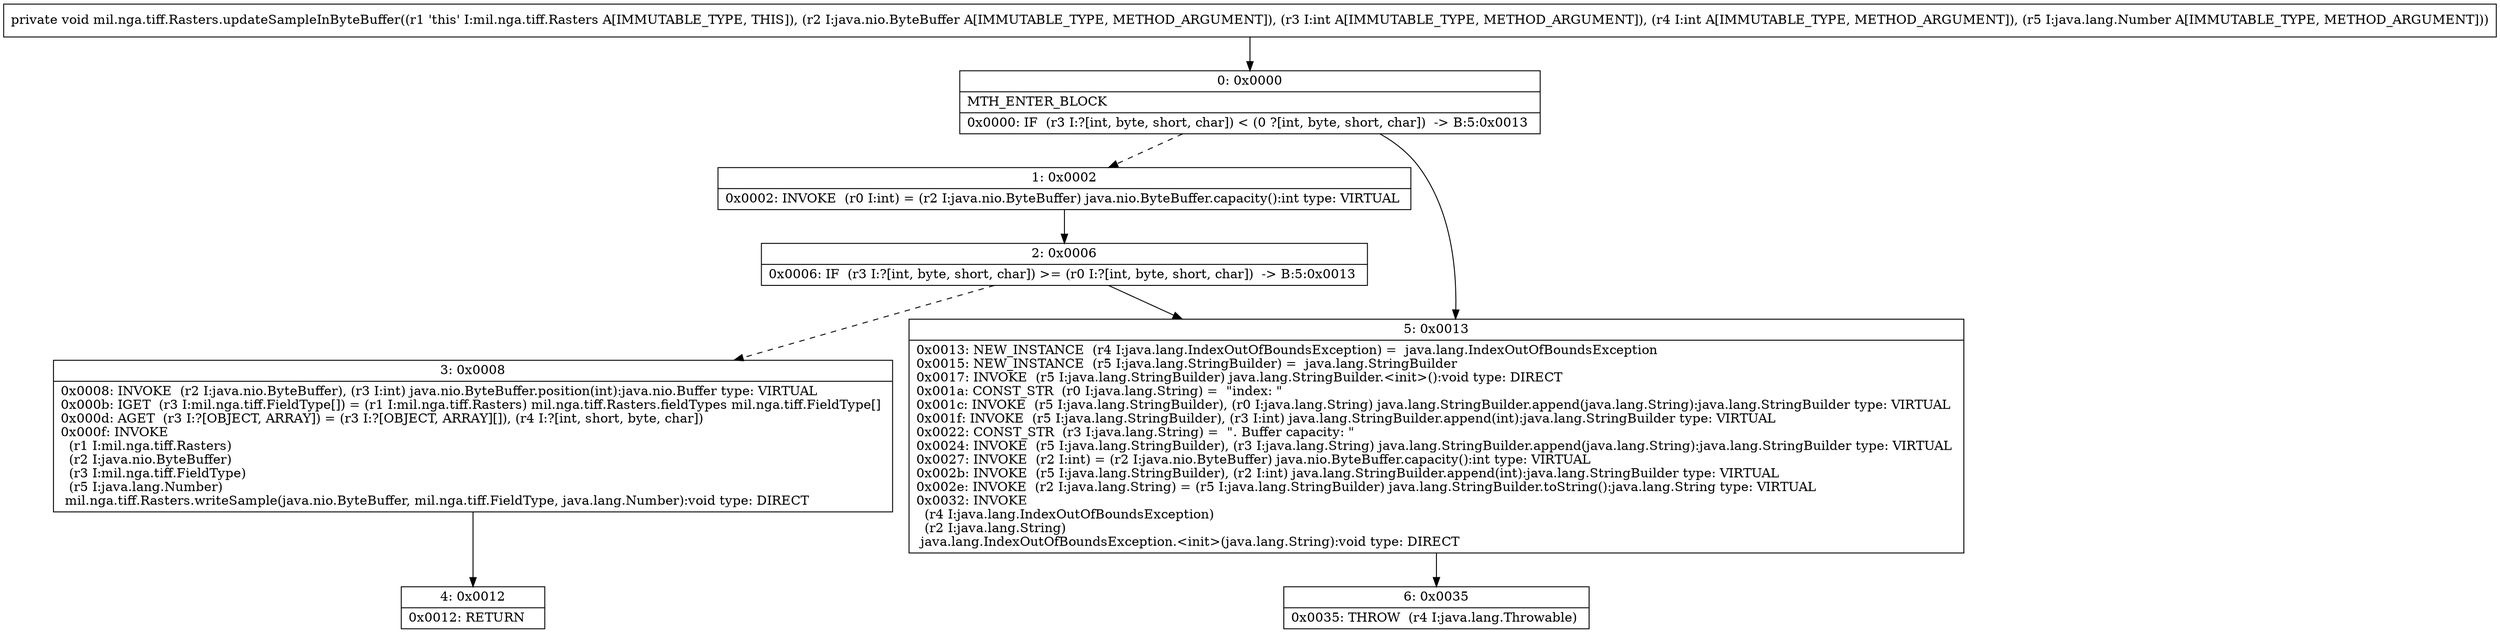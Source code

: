 digraph "CFG formil.nga.tiff.Rasters.updateSampleInByteBuffer(Ljava\/nio\/ByteBuffer;IILjava\/lang\/Number;)V" {
Node_0 [shape=record,label="{0\:\ 0x0000|MTH_ENTER_BLOCK\l|0x0000: IF  (r3 I:?[int, byte, short, char]) \< (0 ?[int, byte, short, char])  \-\> B:5:0x0013 \l}"];
Node_1 [shape=record,label="{1\:\ 0x0002|0x0002: INVOKE  (r0 I:int) = (r2 I:java.nio.ByteBuffer) java.nio.ByteBuffer.capacity():int type: VIRTUAL \l}"];
Node_2 [shape=record,label="{2\:\ 0x0006|0x0006: IF  (r3 I:?[int, byte, short, char]) \>= (r0 I:?[int, byte, short, char])  \-\> B:5:0x0013 \l}"];
Node_3 [shape=record,label="{3\:\ 0x0008|0x0008: INVOKE  (r2 I:java.nio.ByteBuffer), (r3 I:int) java.nio.ByteBuffer.position(int):java.nio.Buffer type: VIRTUAL \l0x000b: IGET  (r3 I:mil.nga.tiff.FieldType[]) = (r1 I:mil.nga.tiff.Rasters) mil.nga.tiff.Rasters.fieldTypes mil.nga.tiff.FieldType[] \l0x000d: AGET  (r3 I:?[OBJECT, ARRAY]) = (r3 I:?[OBJECT, ARRAY][]), (r4 I:?[int, short, byte, char]) \l0x000f: INVOKE  \l  (r1 I:mil.nga.tiff.Rasters)\l  (r2 I:java.nio.ByteBuffer)\l  (r3 I:mil.nga.tiff.FieldType)\l  (r5 I:java.lang.Number)\l mil.nga.tiff.Rasters.writeSample(java.nio.ByteBuffer, mil.nga.tiff.FieldType, java.lang.Number):void type: DIRECT \l}"];
Node_4 [shape=record,label="{4\:\ 0x0012|0x0012: RETURN   \l}"];
Node_5 [shape=record,label="{5\:\ 0x0013|0x0013: NEW_INSTANCE  (r4 I:java.lang.IndexOutOfBoundsException) =  java.lang.IndexOutOfBoundsException \l0x0015: NEW_INSTANCE  (r5 I:java.lang.StringBuilder) =  java.lang.StringBuilder \l0x0017: INVOKE  (r5 I:java.lang.StringBuilder) java.lang.StringBuilder.\<init\>():void type: DIRECT \l0x001a: CONST_STR  (r0 I:java.lang.String) =  \"index: \" \l0x001c: INVOKE  (r5 I:java.lang.StringBuilder), (r0 I:java.lang.String) java.lang.StringBuilder.append(java.lang.String):java.lang.StringBuilder type: VIRTUAL \l0x001f: INVOKE  (r5 I:java.lang.StringBuilder), (r3 I:int) java.lang.StringBuilder.append(int):java.lang.StringBuilder type: VIRTUAL \l0x0022: CONST_STR  (r3 I:java.lang.String) =  \". Buffer capacity: \" \l0x0024: INVOKE  (r5 I:java.lang.StringBuilder), (r3 I:java.lang.String) java.lang.StringBuilder.append(java.lang.String):java.lang.StringBuilder type: VIRTUAL \l0x0027: INVOKE  (r2 I:int) = (r2 I:java.nio.ByteBuffer) java.nio.ByteBuffer.capacity():int type: VIRTUAL \l0x002b: INVOKE  (r5 I:java.lang.StringBuilder), (r2 I:int) java.lang.StringBuilder.append(int):java.lang.StringBuilder type: VIRTUAL \l0x002e: INVOKE  (r2 I:java.lang.String) = (r5 I:java.lang.StringBuilder) java.lang.StringBuilder.toString():java.lang.String type: VIRTUAL \l0x0032: INVOKE  \l  (r4 I:java.lang.IndexOutOfBoundsException)\l  (r2 I:java.lang.String)\l java.lang.IndexOutOfBoundsException.\<init\>(java.lang.String):void type: DIRECT \l}"];
Node_6 [shape=record,label="{6\:\ 0x0035|0x0035: THROW  (r4 I:java.lang.Throwable) \l}"];
MethodNode[shape=record,label="{private void mil.nga.tiff.Rasters.updateSampleInByteBuffer((r1 'this' I:mil.nga.tiff.Rasters A[IMMUTABLE_TYPE, THIS]), (r2 I:java.nio.ByteBuffer A[IMMUTABLE_TYPE, METHOD_ARGUMENT]), (r3 I:int A[IMMUTABLE_TYPE, METHOD_ARGUMENT]), (r4 I:int A[IMMUTABLE_TYPE, METHOD_ARGUMENT]), (r5 I:java.lang.Number A[IMMUTABLE_TYPE, METHOD_ARGUMENT])) }"];
MethodNode -> Node_0;
Node_0 -> Node_1[style=dashed];
Node_0 -> Node_5;
Node_1 -> Node_2;
Node_2 -> Node_3[style=dashed];
Node_2 -> Node_5;
Node_3 -> Node_4;
Node_5 -> Node_6;
}

